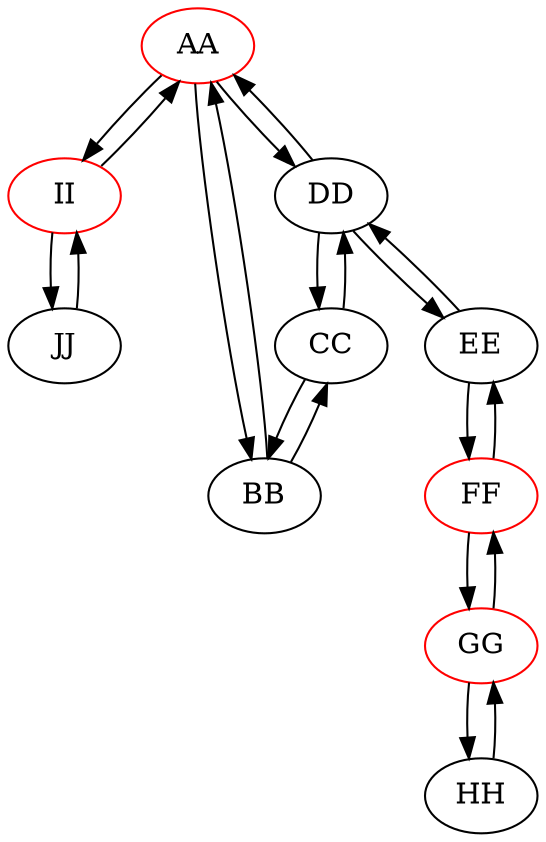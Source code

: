 
digraph {
	AA[color = red];
	FF[color = red];
	GG[color = red];
	II[color = red];

	AA -> DD;
	AA -> II;
	AA -> BB;

	BB -> CC;
	BB -> AA;

	CC -> DD;
	CC -> BB;

	DD -> CC;
	DD -> AA;
	DD -> EE;

	EE -> FF;
	EE -> DD;

	FF -> EE;
	FF -> GG;

	GG -> FF;
	GG -> HH;

	HH -> GG;

	II -> AA;
	II -> JJ;

	JJ -> II;
}
